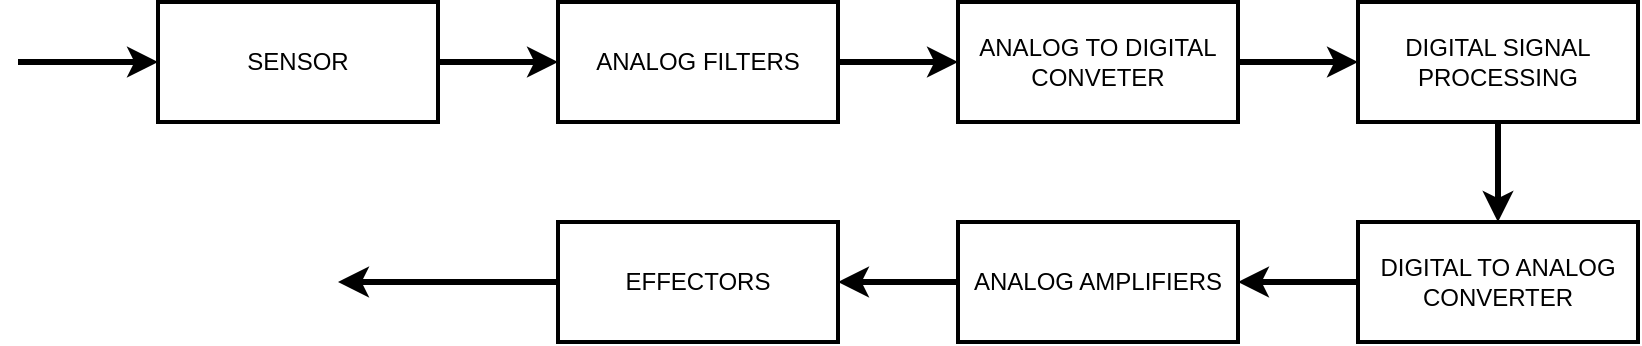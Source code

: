 <mxfile version="14.6.13" type="device"><diagram id="tdkw5dpWGMZ9QTvpRTri" name="Strona-1"><mxGraphModel dx="1418" dy="835" grid="1" gridSize="10" guides="1" tooltips="1" connect="1" arrows="1" fold="1" page="1" pageScale="1" pageWidth="1169" pageHeight="827" math="0" shadow="0"><root><mxCell id="0"/><mxCell id="1" parent="0"/><mxCell id="Yu2vo8WOwidJhwOToogK-10" style="edgeStyle=orthogonalEdgeStyle;rounded=0;orthogonalLoop=1;jettySize=auto;html=1;strokeWidth=3;" edge="1" parent="1" source="Yu2vo8WOwidJhwOToogK-1"><mxGeometry relative="1" as="geometry"><mxPoint x="350" y="250" as="targetPoint"/></mxGeometry></mxCell><mxCell id="Yu2vo8WOwidJhwOToogK-1" value="SENSOR" style="rounded=0;whiteSpace=wrap;html=1;strokeWidth=2;" vertex="1" parent="1"><mxGeometry x="150" y="220" width="140" height="60" as="geometry"/></mxCell><mxCell id="Yu2vo8WOwidJhwOToogK-2" value="" style="endArrow=classic;html=1;strokeWidth=3;entryX=0;entryY=0.5;entryDx=0;entryDy=0;" edge="1" parent="1" target="Yu2vo8WOwidJhwOToogK-1"><mxGeometry width="50" height="50" relative="1" as="geometry"><mxPoint x="80" y="250" as="sourcePoint"/><mxPoint x="130" y="250" as="targetPoint"/></mxGeometry></mxCell><mxCell id="Yu2vo8WOwidJhwOToogK-12" style="edgeStyle=orthogonalEdgeStyle;rounded=0;orthogonalLoop=1;jettySize=auto;html=1;entryX=0;entryY=0.5;entryDx=0;entryDy=0;strokeWidth=3;" edge="1" parent="1" source="Yu2vo8WOwidJhwOToogK-3" target="Yu2vo8WOwidJhwOToogK-4"><mxGeometry relative="1" as="geometry"/></mxCell><mxCell id="Yu2vo8WOwidJhwOToogK-3" value="ANALOG TO DIGITAL CONVETER" style="rounded=0;whiteSpace=wrap;html=1;strokeWidth=2;" vertex="1" parent="1"><mxGeometry x="550" y="220" width="140" height="60" as="geometry"/></mxCell><mxCell id="Yu2vo8WOwidJhwOToogK-13" style="edgeStyle=orthogonalEdgeStyle;rounded=0;orthogonalLoop=1;jettySize=auto;html=1;entryX=0.5;entryY=0;entryDx=0;entryDy=0;strokeWidth=3;" edge="1" parent="1" source="Yu2vo8WOwidJhwOToogK-4" target="Yu2vo8WOwidJhwOToogK-7"><mxGeometry relative="1" as="geometry"/></mxCell><mxCell id="Yu2vo8WOwidJhwOToogK-4" value="DIGITAL SIGNAL PROCESSING" style="rounded=0;whiteSpace=wrap;html=1;strokeWidth=2;" vertex="1" parent="1"><mxGeometry x="750" y="220" width="140" height="60" as="geometry"/></mxCell><mxCell id="Yu2vo8WOwidJhwOToogK-11" style="edgeStyle=orthogonalEdgeStyle;rounded=0;orthogonalLoop=1;jettySize=auto;html=1;entryX=0;entryY=0.5;entryDx=0;entryDy=0;strokeWidth=3;" edge="1" parent="1" source="Yu2vo8WOwidJhwOToogK-5" target="Yu2vo8WOwidJhwOToogK-3"><mxGeometry relative="1" as="geometry"/></mxCell><mxCell id="Yu2vo8WOwidJhwOToogK-5" value="ANALOG FILTERS" style="rounded=0;whiteSpace=wrap;html=1;strokeWidth=2;" vertex="1" parent="1"><mxGeometry x="350" y="220" width="140" height="60" as="geometry"/></mxCell><mxCell id="Yu2vo8WOwidJhwOToogK-14" style="edgeStyle=orthogonalEdgeStyle;rounded=0;orthogonalLoop=1;jettySize=auto;html=1;entryX=1;entryY=0.5;entryDx=0;entryDy=0;strokeWidth=3;" edge="1" parent="1" source="Yu2vo8WOwidJhwOToogK-7" target="Yu2vo8WOwidJhwOToogK-8"><mxGeometry relative="1" as="geometry"/></mxCell><mxCell id="Yu2vo8WOwidJhwOToogK-7" value="DIGITAL TO ANALOG CONVERTER" style="rounded=0;whiteSpace=wrap;html=1;strokeWidth=2;" vertex="1" parent="1"><mxGeometry x="750" y="330" width="140" height="60" as="geometry"/></mxCell><mxCell id="Yu2vo8WOwidJhwOToogK-15" style="edgeStyle=orthogonalEdgeStyle;rounded=0;orthogonalLoop=1;jettySize=auto;html=1;entryX=1;entryY=0.5;entryDx=0;entryDy=0;strokeWidth=3;" edge="1" parent="1" source="Yu2vo8WOwidJhwOToogK-8" target="Yu2vo8WOwidJhwOToogK-9"><mxGeometry relative="1" as="geometry"/></mxCell><mxCell id="Yu2vo8WOwidJhwOToogK-8" value="ANALOG AMPLIFIERS" style="rounded=0;whiteSpace=wrap;html=1;strokeWidth=2;" vertex="1" parent="1"><mxGeometry x="550" y="330" width="140" height="60" as="geometry"/></mxCell><mxCell id="Yu2vo8WOwidJhwOToogK-19" style="edgeStyle=orthogonalEdgeStyle;rounded=0;orthogonalLoop=1;jettySize=auto;html=1;strokeWidth=3;" edge="1" parent="1" source="Yu2vo8WOwidJhwOToogK-9"><mxGeometry relative="1" as="geometry"><mxPoint x="240" y="360" as="targetPoint"/></mxGeometry></mxCell><mxCell id="Yu2vo8WOwidJhwOToogK-9" value="EFFECTORS" style="rounded=0;whiteSpace=wrap;html=1;strokeWidth=2;" vertex="1" parent="1"><mxGeometry x="350" y="330" width="140" height="60" as="geometry"/></mxCell></root></mxGraphModel></diagram></mxfile>